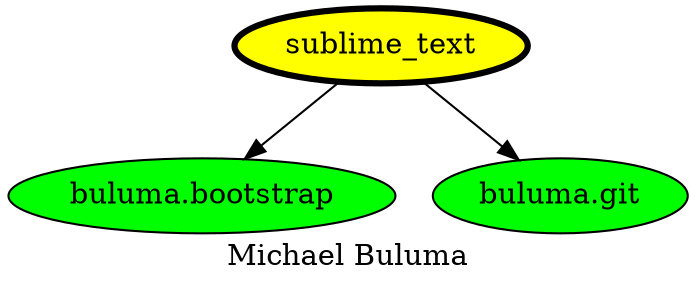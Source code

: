 digraph PhiloDilemma {
  label = "Michael Buluma" ;
  overlap=false
  {
    "sublime_text" [fillcolor=yellow style=filled penwidth=3]
    "buluma.bootstrap" [fillcolor=green style=filled]
    "buluma.git" [fillcolor=green style=filled]
  }
  "sublime_text" -> "buluma.bootstrap"
  "sublime_text" -> "buluma.git"
}
